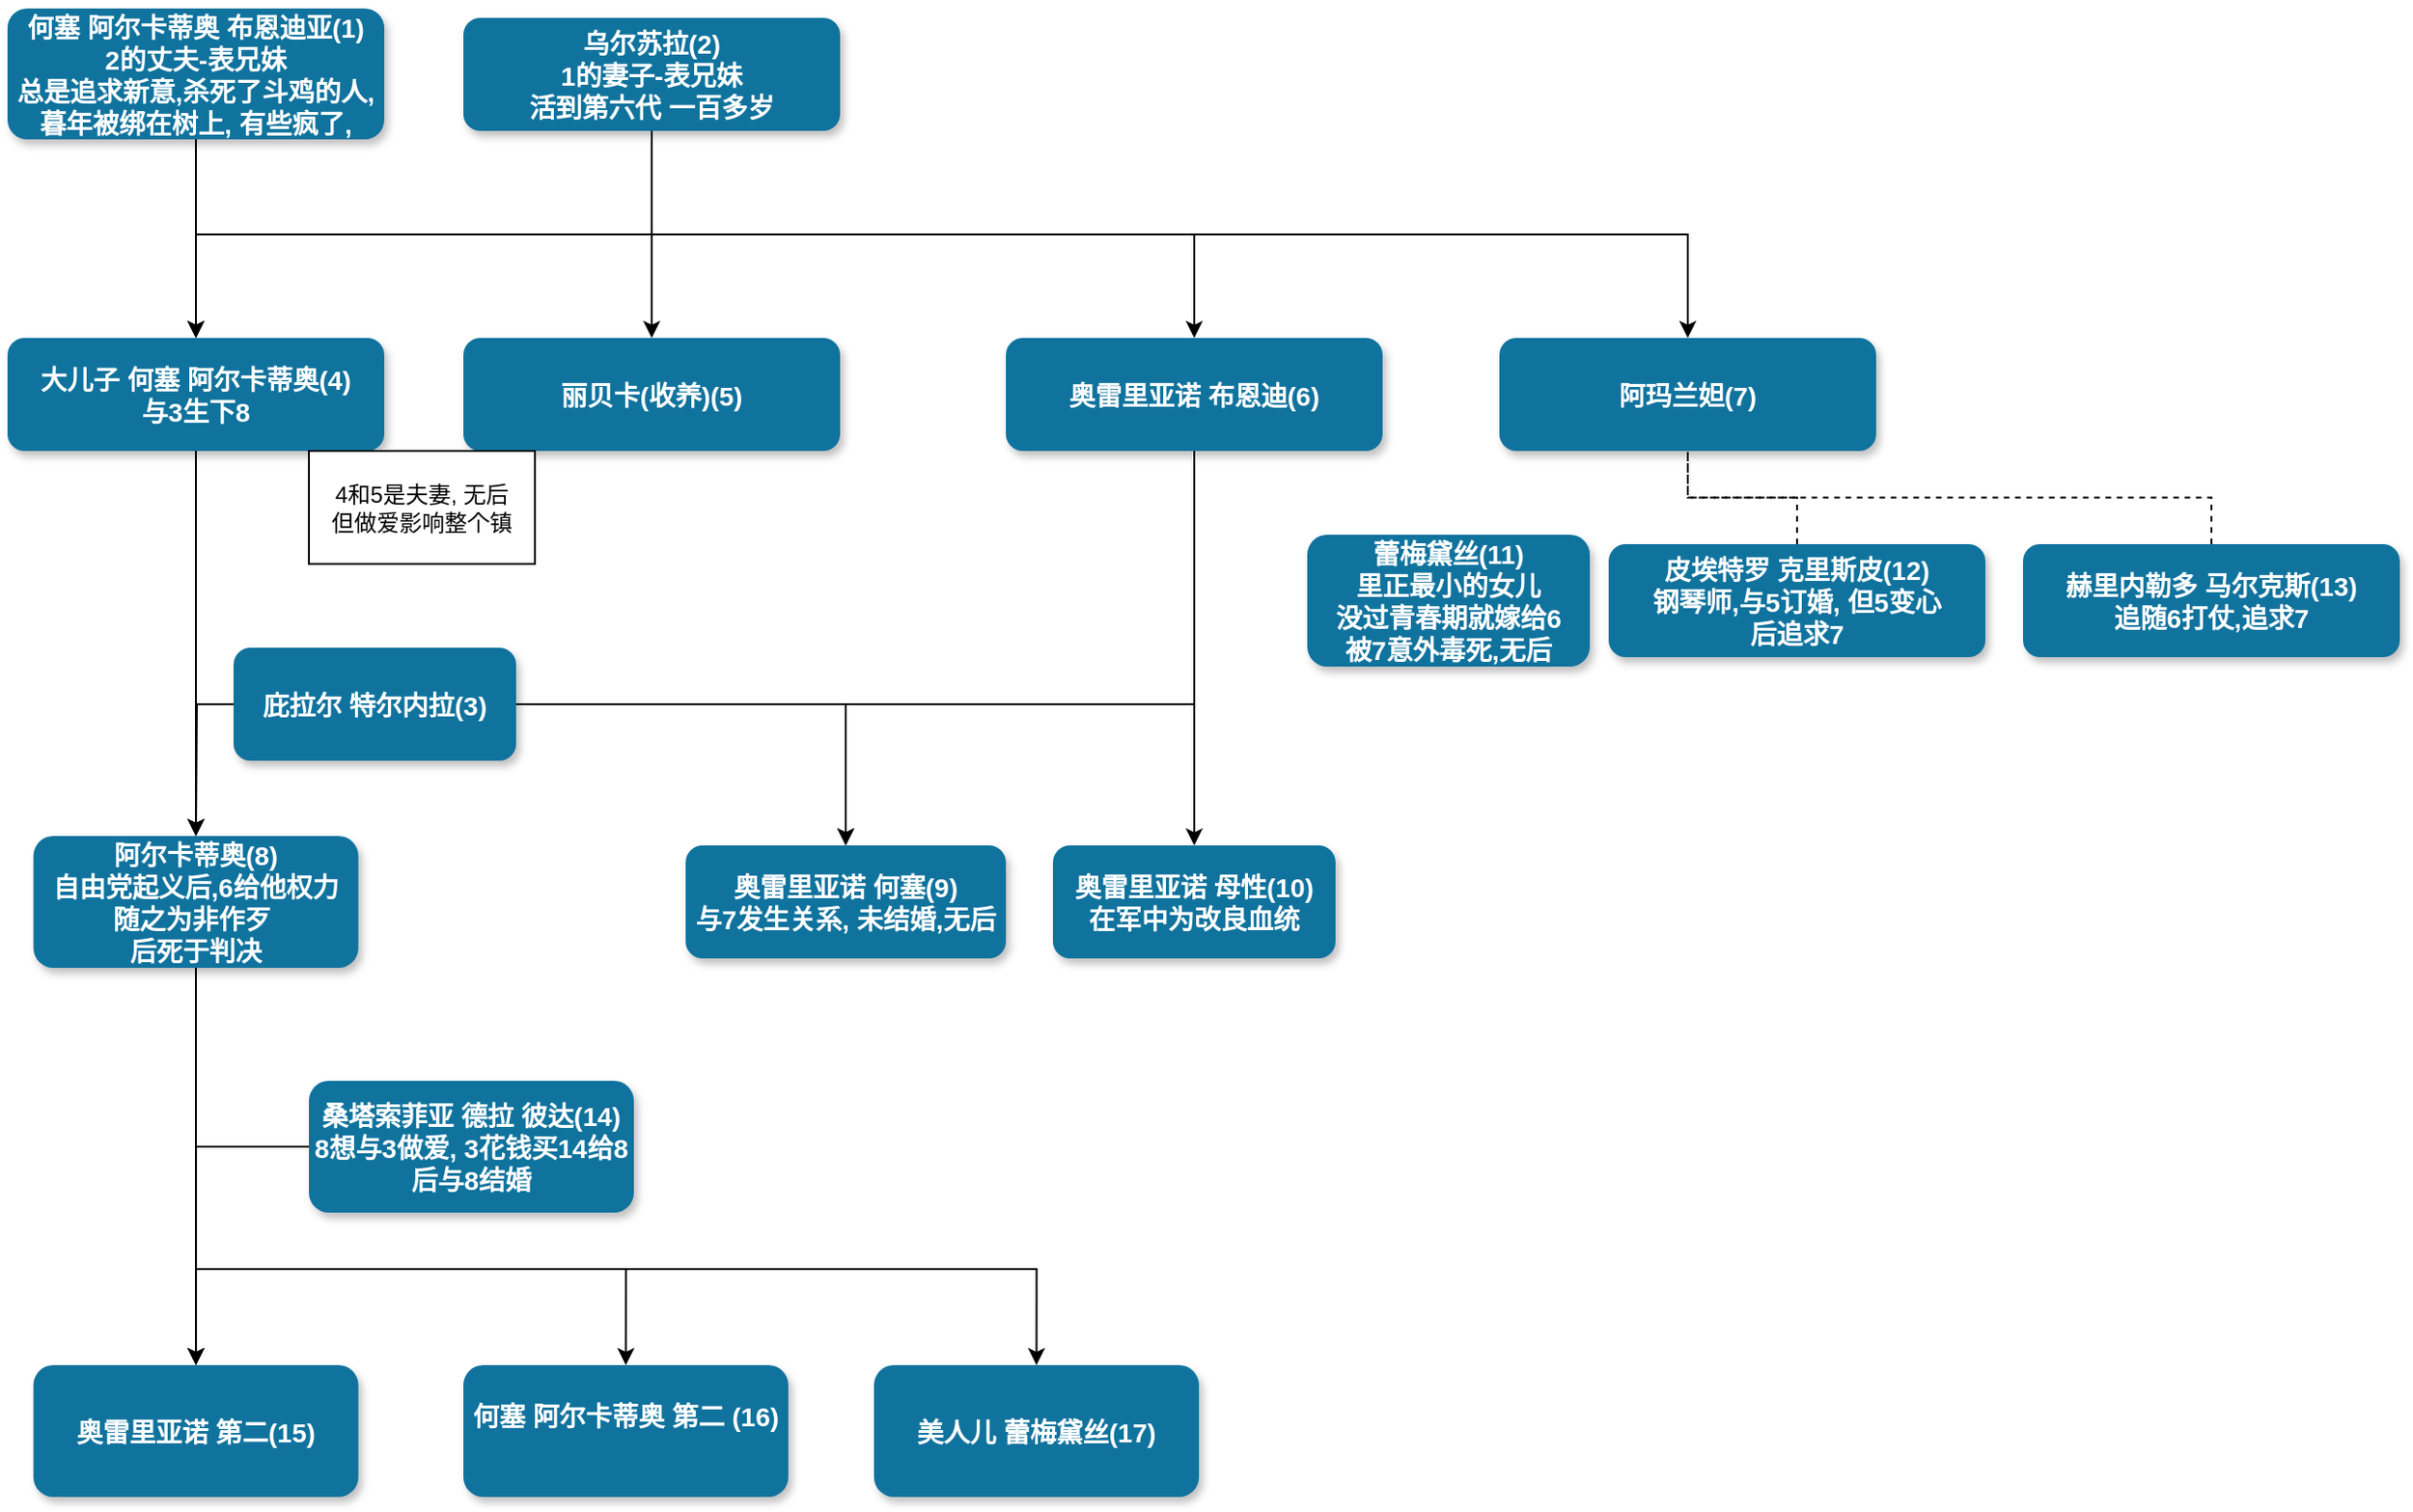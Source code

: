 <mxfile version="17.1.2" type="github">
  <diagram name="Page-1" id="97916047-d0de-89f5-080d-49f4d83e522f">
    <mxGraphModel dx="2366" dy="1155" grid="1" gridSize="10" guides="1" tooltips="1" connect="1" arrows="1" fold="1" page="1" pageScale="1.5" pageWidth="1169" pageHeight="827" background="none" math="0" shadow="0">
      <root>
        <mxCell id="0" />
        <mxCell id="1" parent="0" />
        <mxCell id="yg2kx18YFGhvjqjeRE_n-64" style="edgeStyle=none;rounded=0;orthogonalLoop=1;jettySize=auto;html=1;exitX=0.5;exitY=1;exitDx=0;exitDy=0;entryX=0.5;entryY=0;entryDx=0;entryDy=0;" edge="1" parent="1" source="4" target="8">
          <mxGeometry relative="1" as="geometry" />
        </mxCell>
        <mxCell id="4" value="何塞 阿尔卡蒂奥 布恩迪亚(1)&#xa;2的丈夫-表兄妹&#xa;总是追求新意,杀死了斗鸡的人,&#xa;暮年被绑在树上, 有些疯了," style="rounded=1;fillColor=#10739E;strokeColor=none;shadow=1;gradientColor=none;fontStyle=1;fontColor=#FFFFFF;fontSize=14;" parent="1" vertex="1">
          <mxGeometry x="300" y="450.5" width="200" height="69.5" as="geometry" />
        </mxCell>
        <mxCell id="yg2kx18YFGhvjqjeRE_n-66" style="edgeStyle=orthogonalEdgeStyle;rounded=0;orthogonalLoop=1;jettySize=auto;html=1;exitX=0.5;exitY=1;exitDx=0;exitDy=0;entryX=0.5;entryY=0;entryDx=0;entryDy=0;" edge="1" parent="1" source="5" target="8">
          <mxGeometry relative="1" as="geometry" />
        </mxCell>
        <mxCell id="yg2kx18YFGhvjqjeRE_n-69" style="edgeStyle=orthogonalEdgeStyle;rounded=0;orthogonalLoop=1;jettySize=auto;html=1;exitX=0.5;exitY=1;exitDx=0;exitDy=0;" edge="1" parent="1" source="5" target="23">
          <mxGeometry relative="1" as="geometry" />
        </mxCell>
        <mxCell id="5" value="乌尔苏拉(2)&#xa;1的妻子-表兄妹&#xa;活到第六代 一百多岁" style="rounded=1;fillColor=#10739E;strokeColor=none;shadow=1;gradientColor=none;fontStyle=1;fontColor=#FFFFFF;fontSize=14;" parent="1" vertex="1">
          <mxGeometry x="542" y="455.5" width="200" height="60" as="geometry" />
        </mxCell>
        <mxCell id="8" value="大儿子 何塞 阿尔卡蒂奥(4)&#xa;与3生下8" style="rounded=1;fillColor=#10739E;strokeColor=none;shadow=1;gradientColor=none;fontStyle=1;fontColor=#FFFFFF;fontSize=14;" parent="1" vertex="1">
          <mxGeometry x="300" y="625.5" width="200" height="60" as="geometry" />
        </mxCell>
        <mxCell id="13" value="丽贝卡(收养)(5)" style="rounded=1;fillColor=#10739E;strokeColor=none;shadow=1;gradientColor=none;fontStyle=1;fontColor=#FFFFFF;fontSize=14;" parent="1" vertex="1">
          <mxGeometry x="542" y="625.5" width="200" height="60" as="geometry" />
        </mxCell>
        <mxCell id="yg2kx18YFGhvjqjeRE_n-80" style="edgeStyle=orthogonalEdgeStyle;rounded=0;orthogonalLoop=1;jettySize=auto;html=1;exitX=0.5;exitY=1;exitDx=0;exitDy=0;entryX=0.5;entryY=0;entryDx=0;entryDy=0;" edge="1" parent="1" source="18" target="yg2kx18YFGhvjqjeRE_n-77">
          <mxGeometry relative="1" as="geometry">
            <Array as="points">
              <mxPoint x="930" y="820" />
              <mxPoint x="745" y="820" />
            </Array>
          </mxGeometry>
        </mxCell>
        <mxCell id="yg2kx18YFGhvjqjeRE_n-82" style="edgeStyle=orthogonalEdgeStyle;rounded=0;orthogonalLoop=1;jettySize=auto;html=1;exitX=0.5;exitY=1;exitDx=0;exitDy=0;entryX=0.5;entryY=0;entryDx=0;entryDy=0;" edge="1" parent="1" source="18" target="yg2kx18YFGhvjqjeRE_n-81">
          <mxGeometry relative="1" as="geometry" />
        </mxCell>
        <mxCell id="18" value="奥雷里亚诺 布恩迪(6)" style="rounded=1;fillColor=#10739E;strokeColor=none;shadow=1;gradientColor=none;fontStyle=1;fontColor=#FFFFFF;fontSize=14;" parent="1" vertex="1">
          <mxGeometry x="830" y="625.5" width="200" height="60" as="geometry" />
        </mxCell>
        <mxCell id="23" value="阿玛兰妲(7)" style="rounded=1;fillColor=#10739E;strokeColor=none;shadow=1;gradientColor=none;fontStyle=1;fontColor=#FFFFFF;fontSize=14;" parent="1" vertex="1">
          <mxGeometry x="1092" y="625.5" width="200" height="60" as="geometry" />
        </mxCell>
        <mxCell id="yg2kx18YFGhvjqjeRE_n-63" value="" style="endArrow=classic;html=1;rounded=0;exitX=0.5;exitY=1;exitDx=0;exitDy=0;entryX=0.5;entryY=0;entryDx=0;entryDy=0;edgeStyle=orthogonalEdgeStyle;" edge="1" parent="1" source="5" target="18">
          <mxGeometry width="50" height="50" relative="1" as="geometry">
            <mxPoint x="640" y="570" as="sourcePoint" />
            <mxPoint x="910" y="570" as="targetPoint" />
          </mxGeometry>
        </mxCell>
        <mxCell id="yg2kx18YFGhvjqjeRE_n-65" value="" style="endArrow=classic;html=1;rounded=0;entryX=0.5;entryY=0;entryDx=0;entryDy=0;exitX=0.5;exitY=1;exitDx=0;exitDy=0;edgeStyle=orthogonalEdgeStyle;" edge="1" parent="1" source="5" target="13">
          <mxGeometry width="50" height="50" relative="1" as="geometry">
            <mxPoint x="670" y="560" as="sourcePoint" />
            <mxPoint x="680" y="640" as="targetPoint" />
          </mxGeometry>
        </mxCell>
        <mxCell id="yg2kx18YFGhvjqjeRE_n-79" style="edgeStyle=orthogonalEdgeStyle;rounded=0;orthogonalLoop=1;jettySize=auto;html=1;exitX=1;exitY=0.5;exitDx=0;exitDy=0;entryX=0.5;entryY=0;entryDx=0;entryDy=0;" edge="1" parent="1" source="yg2kx18YFGhvjqjeRE_n-67" target="yg2kx18YFGhvjqjeRE_n-77">
          <mxGeometry relative="1" as="geometry" />
        </mxCell>
        <mxCell id="yg2kx18YFGhvjqjeRE_n-67" value="庇拉尔 特尔内拉(3)" style="rounded=1;fillColor=#10739E;strokeColor=none;shadow=1;gradientColor=none;fontStyle=1;fontColor=#FFFFFF;fontSize=14;" vertex="1" parent="1">
          <mxGeometry x="420" y="790" width="150" height="60" as="geometry" />
        </mxCell>
        <mxCell id="yg2kx18YFGhvjqjeRE_n-72" value="4和5是夫妻, 无后&lt;br&gt;但做爱影响整个镇" style="rounded=0;whiteSpace=wrap;html=1;" vertex="1" parent="1">
          <mxGeometry x="460" y="685.5" width="120" height="60" as="geometry" />
        </mxCell>
        <mxCell id="yg2kx18YFGhvjqjeRE_n-94" style="edgeStyle=orthogonalEdgeStyle;rounded=0;orthogonalLoop=1;jettySize=auto;html=1;exitX=0.5;exitY=1;exitDx=0;exitDy=0;entryX=0.5;entryY=0;entryDx=0;entryDy=0;" edge="1" parent="1" source="yg2kx18YFGhvjqjeRE_n-73" target="yg2kx18YFGhvjqjeRE_n-91">
          <mxGeometry relative="1" as="geometry" />
        </mxCell>
        <mxCell id="yg2kx18YFGhvjqjeRE_n-96" style="edgeStyle=orthogonalEdgeStyle;rounded=0;orthogonalLoop=1;jettySize=auto;html=1;exitX=0.5;exitY=1;exitDx=0;exitDy=0;entryX=0.5;entryY=0;entryDx=0;entryDy=0;" edge="1" parent="1" source="yg2kx18YFGhvjqjeRE_n-73" target="yg2kx18YFGhvjqjeRE_n-92">
          <mxGeometry relative="1" as="geometry">
            <Array as="points">
              <mxPoint x="400" y="1120" />
              <mxPoint x="628" y="1120" />
            </Array>
          </mxGeometry>
        </mxCell>
        <mxCell id="yg2kx18YFGhvjqjeRE_n-97" style="edgeStyle=orthogonalEdgeStyle;rounded=0;orthogonalLoop=1;jettySize=auto;html=1;exitX=0.5;exitY=1;exitDx=0;exitDy=0;entryX=0.5;entryY=0;entryDx=0;entryDy=0;" edge="1" parent="1" source="yg2kx18YFGhvjqjeRE_n-73" target="yg2kx18YFGhvjqjeRE_n-93">
          <mxGeometry relative="1" as="geometry">
            <Array as="points">
              <mxPoint x="400" y="1120" />
              <mxPoint x="846" y="1120" />
            </Array>
          </mxGeometry>
        </mxCell>
        <mxCell id="yg2kx18YFGhvjqjeRE_n-73" value="阿尔卡蒂奥(8)&#xa;自由党起义后,6给他权力&#xa;随之为非作歹 &#xa;后死于判决" style="rounded=1;fillColor=#10739E;strokeColor=none;shadow=1;gradientColor=none;fontStyle=1;fontColor=#FFFFFF;fontSize=14;" vertex="1" parent="1">
          <mxGeometry x="313.75" y="890" width="172.5" height="70" as="geometry" />
        </mxCell>
        <mxCell id="yg2kx18YFGhvjqjeRE_n-75" value="" style="endArrow=classic;html=1;rounded=0;entryX=0.5;entryY=0;entryDx=0;entryDy=0;exitX=0.5;exitY=1;exitDx=0;exitDy=0;" edge="1" parent="1" source="8" target="yg2kx18YFGhvjqjeRE_n-73">
          <mxGeometry width="50" height="50" relative="1" as="geometry">
            <mxPoint x="910" y="960" as="sourcePoint" />
            <mxPoint x="960" y="910" as="targetPoint" />
          </mxGeometry>
        </mxCell>
        <mxCell id="yg2kx18YFGhvjqjeRE_n-76" value="" style="endArrow=classic;html=1;rounded=0;exitX=0;exitY=0.5;exitDx=0;exitDy=0;edgeStyle=orthogonalEdgeStyle;" edge="1" parent="1" source="yg2kx18YFGhvjqjeRE_n-67">
          <mxGeometry width="50" height="50" relative="1" as="geometry">
            <mxPoint x="910" y="860" as="sourcePoint" />
            <mxPoint x="400" y="890" as="targetPoint" />
          </mxGeometry>
        </mxCell>
        <mxCell id="yg2kx18YFGhvjqjeRE_n-77" value="奥雷里亚诺 何塞(9)&#xa;与7发生关系, 未结婚,无后" style="rounded=1;fillColor=#10739E;strokeColor=none;shadow=1;gradientColor=none;fontStyle=1;fontColor=#FFFFFF;fontSize=14;" vertex="1" parent="1">
          <mxGeometry x="660" y="895" width="170" height="60" as="geometry" />
        </mxCell>
        <mxCell id="yg2kx18YFGhvjqjeRE_n-81" value="奥雷里亚诺 母性(10)&#xa;在军中为改良血统" style="rounded=1;fillColor=#10739E;strokeColor=none;shadow=1;gradientColor=none;fontStyle=1;fontColor=#FFFFFF;fontSize=14;" vertex="1" parent="1">
          <mxGeometry x="855" y="895" width="150" height="60" as="geometry" />
        </mxCell>
        <mxCell id="yg2kx18YFGhvjqjeRE_n-83" value="蕾梅黛丝(11)&#xa;里正最小的女儿&#xa;没过青春期就嫁给6&#xa;被7意外毒死,无后" style="rounded=1;fillColor=#10739E;strokeColor=none;shadow=1;gradientColor=none;fontStyle=1;fontColor=#FFFFFF;fontSize=14;" vertex="1" parent="1">
          <mxGeometry x="990" y="730" width="150" height="70" as="geometry" />
        </mxCell>
        <mxCell id="yg2kx18YFGhvjqjeRE_n-85" value="皮埃特罗 克里斯皮(12)&#xa;钢琴师,与5订婚, 但5变心&#xa;后追求7" style="rounded=1;fillColor=#10739E;strokeColor=none;shadow=1;gradientColor=none;fontStyle=1;fontColor=#FFFFFF;fontSize=14;" vertex="1" parent="1">
          <mxGeometry x="1150" y="735" width="200" height="60" as="geometry" />
        </mxCell>
        <mxCell id="yg2kx18YFGhvjqjeRE_n-86" value="赫里内勒多 马尔克斯(13)&#xa;追随6打仗,追求7" style="rounded=1;fillColor=#10739E;strokeColor=none;shadow=1;gradientColor=none;fontStyle=1;fontColor=#FFFFFF;fontSize=14;" vertex="1" parent="1">
          <mxGeometry x="1370" y="735" width="200" height="60" as="geometry" />
        </mxCell>
        <mxCell id="yg2kx18YFGhvjqjeRE_n-88" value="" style="endArrow=none;dashed=1;html=1;rounded=0;entryX=0.5;entryY=1;entryDx=0;entryDy=0;exitX=0.5;exitY=0;exitDx=0;exitDy=0;edgeStyle=orthogonalEdgeStyle;" edge="1" parent="1" source="yg2kx18YFGhvjqjeRE_n-85" target="23">
          <mxGeometry width="50" height="50" relative="1" as="geometry">
            <mxPoint x="1290" y="790" as="sourcePoint" />
            <mxPoint x="1340" y="740" as="targetPoint" />
          </mxGeometry>
        </mxCell>
        <mxCell id="yg2kx18YFGhvjqjeRE_n-89" value="" style="endArrow=none;dashed=1;html=1;rounded=0;exitX=0.5;exitY=0;exitDx=0;exitDy=0;edgeStyle=orthogonalEdgeStyle;entryX=0.5;entryY=1;entryDx=0;entryDy=0;" edge="1" parent="1" source="yg2kx18YFGhvjqjeRE_n-86" target="23">
          <mxGeometry width="50" height="50" relative="1" as="geometry">
            <mxPoint x="1290" y="810" as="sourcePoint" />
            <mxPoint x="1190" y="690" as="targetPoint" />
          </mxGeometry>
        </mxCell>
        <mxCell id="yg2kx18YFGhvjqjeRE_n-95" style="edgeStyle=orthogonalEdgeStyle;rounded=0;orthogonalLoop=1;jettySize=auto;html=1;exitX=0;exitY=0.5;exitDx=0;exitDy=0;" edge="1" parent="1" source="yg2kx18YFGhvjqjeRE_n-90" target="yg2kx18YFGhvjqjeRE_n-91">
          <mxGeometry relative="1" as="geometry" />
        </mxCell>
        <mxCell id="yg2kx18YFGhvjqjeRE_n-90" value="桑塔索菲亚 德拉 彼达(14)&#xa;8想与3做爱, 3花钱买14给8&#xa;后与8结婚" style="rounded=1;fillColor=#10739E;strokeColor=none;shadow=1;gradientColor=none;fontStyle=1;fontColor=#FFFFFF;fontSize=14;" vertex="1" parent="1">
          <mxGeometry x="460" y="1020" width="172.5" height="70" as="geometry" />
        </mxCell>
        <mxCell id="yg2kx18YFGhvjqjeRE_n-91" value="奥雷里亚诺 第二(15)" style="rounded=1;fillColor=#10739E;strokeColor=none;shadow=1;gradientColor=none;fontStyle=1;fontColor=#FFFFFF;fontSize=14;" vertex="1" parent="1">
          <mxGeometry x="313.75" y="1171" width="172.5" height="70" as="geometry" />
        </mxCell>
        <mxCell id="yg2kx18YFGhvjqjeRE_n-92" value="何塞 阿尔卡蒂奥 第二 (16)&#xa;" style="rounded=1;fillColor=#10739E;strokeColor=none;shadow=1;gradientColor=none;fontStyle=1;fontColor=#FFFFFF;fontSize=14;" vertex="1" parent="1">
          <mxGeometry x="542" y="1171" width="172.5" height="70" as="geometry" />
        </mxCell>
        <mxCell id="yg2kx18YFGhvjqjeRE_n-93" value="美人儿 蕾梅黛丝(17)" style="rounded=1;fillColor=#10739E;strokeColor=none;shadow=1;gradientColor=none;fontStyle=1;fontColor=#FFFFFF;fontSize=14;" vertex="1" parent="1">
          <mxGeometry x="760" y="1171" width="172.5" height="70" as="geometry" />
        </mxCell>
      </root>
    </mxGraphModel>
  </diagram>
</mxfile>
